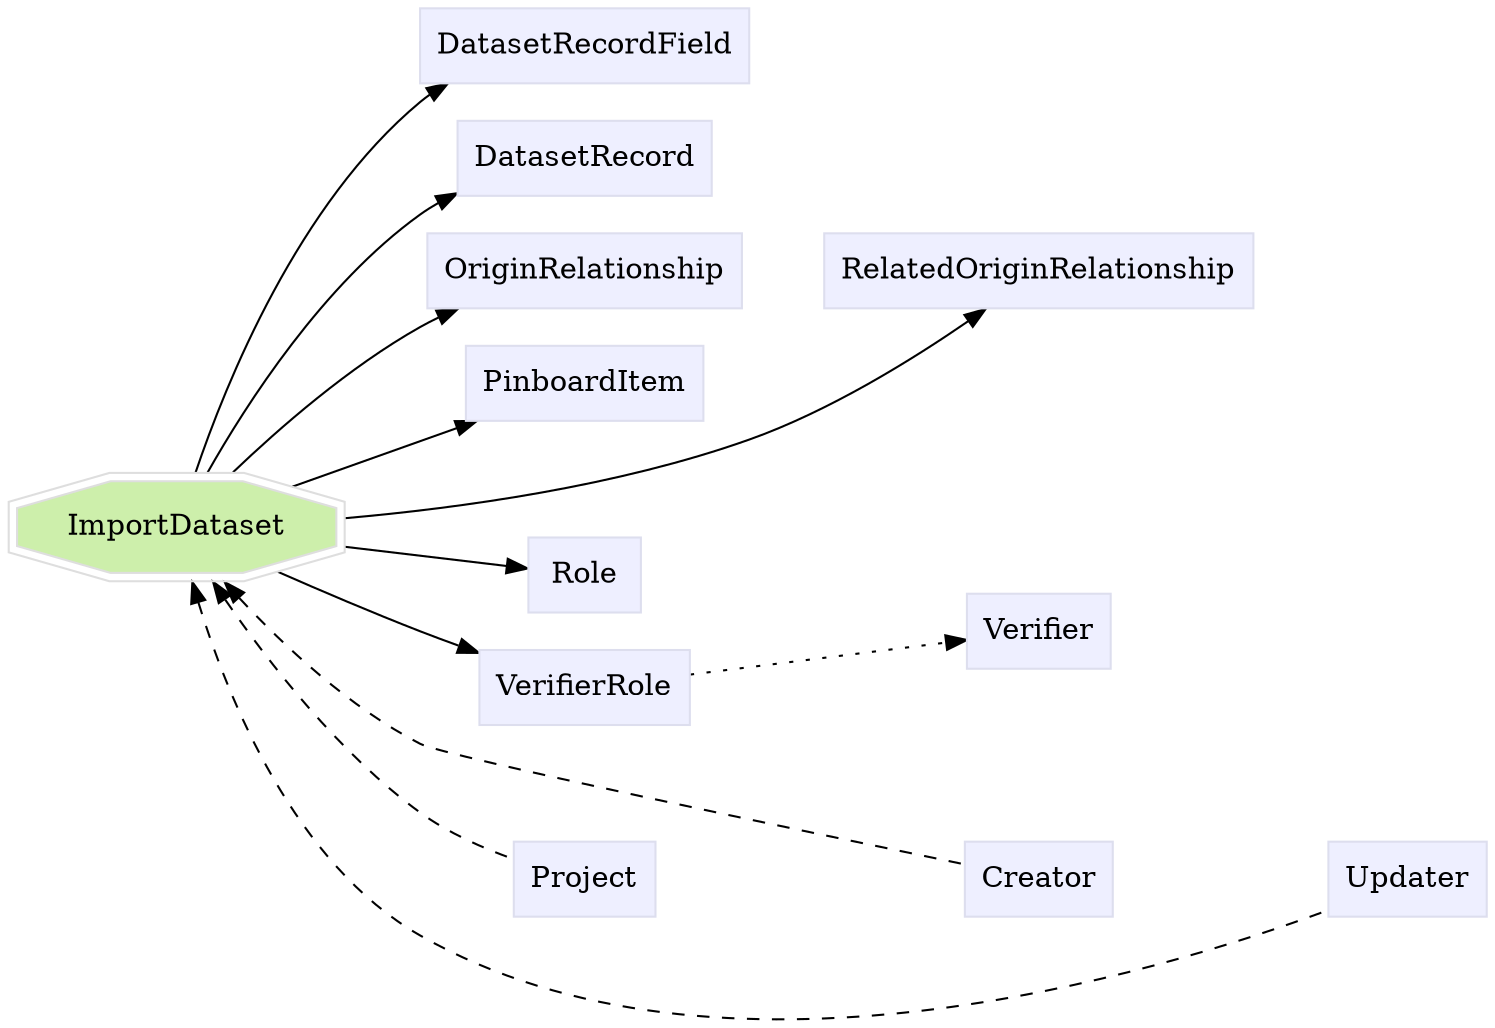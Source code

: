 digraph ImportDataset {
	graph [bb="0,0,598.36,484.54",
		label="",
		outputorder=edgesfirst,
		rankdir=LR
	];
	node [label="\N"];
	subgraph annotator_cluster {
		graph [rank=min];
	}
	subgraph core {
	}
	subgraph supporting {
		ImportDataset	[color="#dedede",
			fillcolor="#cdefab",
			group=target,
			height=0.61111,
			href="/develop/Data/models.html#import-dataset",
			label=ImportDataset,
			pos="73.432,235.54",
			shape=doubleoctagon,
			style=filled,
			target=_top,
			width=2.0398];
		DatasetRecordField	[color="#dddeee",
			fillcolor="#eeefff",
			group=supporting,
			height=0.5,
			href="/develop/Data/models.html#dataset-record-field",
			label=DatasetRecordField,
			pos="244.49,466.54",
			shape=box,
			style=filled,
			target=_top,
			width=1.7118];
		DatasetRecord	[color="#dddeee",
			fillcolor="#eeefff",
			group=supporting,
			height=0.5,
			href="/develop/Data/models.html#dataset-record",
			label=DatasetRecord,
			pos="244.49,412.54",
			shape=box,
			style=filled,
			target=_top,
			width=1.3264];
		OriginRelationship	[color="#dddeee",
			fillcolor="#eeefff",
			group=supporting,
			height=0.5,
			href="/develop/Data/models.html#origin-relationship",
			label=OriginRelationship,
			pos="244.49,358.54",
			shape=box,
			style=filled,
			target=_top,
			width=1.6597];
		PinboardItem	[color="#dddeee",
			fillcolor="#eeefff",
			group=supporting,
			height=0.5,
			href="/develop/Data/models.html#pinboard-item",
			label=PinboardItem,
			pos="244.49,304.54",
			shape=box,
			style=filled,
			target=_top,
			width=1.2535];
		RelatedOriginRelationship	[color="#dddeee",
			fillcolor="#eeefff",
			group=supporting,
			height=0.5,
			href="/develop/Data/models.html#related-origin-relationship",
			label=RelatedOriginRelationship,
			pos="422.49,358.54",
			shape=box,
			style=filled,
			target=_top,
			width=2.2326];
		Role	[color="#dddeee",
			fillcolor="#eeefff",
			group=supporting,
			height=0.5,
			href="/develop/Data/models.html#role",
			label=Role,
			pos="244.49,212.54",
			shape=box,
			style=filled,
			target=_top,
			width=0.75];
		VerifierRole	[color="#dddeee",
			fillcolor="#eeefff",
			group=supporting,
			height=0.5,
			href="/develop/Data/models.html#verifier-role",
			label=VerifierRole,
			pos="244.49,158.54",
			shape=box,
			style=filled,
			target=_top,
			width=1.1493];
		Verifier	[color="#dddeee",
			fillcolor="#eeefff",
			group=supporting,
			height=0.5,
			href="/develop/Data/models.html#verifier",
			label=Verifier,
			pos="422.49,185.54",
			shape=box,
			style=filled,
			target=_top,
			width=0.79514];
		Creator	[color="#dddeee",
			fillcolor="#eeefff",
			group=supporting,
			height=0.5,
			href="/develop/Data/models.html#creator",
			label=Creator,
			pos="422.49,66.542",
			shape=box,
			style=filled,
			target=_top,
			width=0.78472];
		Project	[color="#dddeee",
			fillcolor="#eeefff",
			group=supporting,
			height=0.5,
			href="/develop/Data/models.html#project",
			label=Project,
			pos="244.49,66.542",
			shape=box,
			style=filled,
			target=_top,
			width=0.75347];
		Updater	[color="#dddeee",
			fillcolor="#eeefff",
			group=supporting,
			height=0.5,
			href="/develop/Data/models.html#updater",
			label=Updater,
			pos="568.61,66.542",
			shape=box,
			style=filled,
			target=_top,
			width=0.82639];
	}
	ImportDataset -> DatasetRecordField	[pos="e,194.34,448.22 80.917,257.89 93.885,298.99 126.7,387.15 182.86,439.54 183.62,440.25 184.4,440.94 185.19,441.61"];
	ImportDataset -> DatasetRecord	[pos="e,196.34,394.59 85.697,257.98 102.79,290.07 138.08,349.19 182.86,385.54 184.15,386.59 185.48,387.6 186.85,388.58"];
	ImportDataset -> OriginRelationship	[pos="e,197.99,340.12 95.645,257.92 116.41,278.91 149.67,310.18 182.86,331.54 184.5,332.59 186.18,333.62 187.89,334.63"];
	ImportDataset -> PinboardItem	[pos="e,199.07,286.41 118.85,253.67 140.22,262.39 166.03,272.93 188.62,282.15"];
	ImportDataset -> RelatedOriginRelationship	[pos="e,401.45,340.33 147.17,240.62 194.01,245.83 255.38,256.35 306.11,277.54 338.47,291.06 370.74,314.81 392.89,333.11"];
	ImportDataset -> Role	[pos="e,217.09,216.13 147.11,225.65 167.32,222.9 188.46,220.03 205.77,217.67"];
	ImportDataset -> VerifierRole	[pos="e,202.69,176.62 115.57,216.42 135.81,207.05 160.58,195.64 182.86,185.54 185.96,184.14 189.16,182.7 192.38,181.25"];
	ImportDataset -> Creator	[dir=back,
		pos="s,91.956,213.07 99.172,204.56 119.36,181.25 149.86,150.23 182.86,131.54 201.45,121.02 335.33,87.578 394.03,73.209",
		style=dashed];
	ImportDataset -> Project	[dir=back,
		pos="s,87.868,213.27 94.022,203.71 113.66,173.74 146.19,129.03 182.86,98.542 193.02,90.098 205.77,82.96 216.95,77.584",
		style=dashed];
	ImportDataset -> Updater	[dir=back,
		pos="s,78.996,213.36 81.717,202.49 93.83,156.49 122.95,74.866 182.86,39.542 305.38,-32.692 363.41,11.631 502.86,39.542 514.93,41.956 \
527.55,46.668 538.41,51.489",
		style=dashed];
	OriginRelationship -> RelatedOriginRelationship	[pos="e,341.91,358.54 304.58,358.54 312.92,358.54 321.64,358.54 330.4,358.54",
		style=invis];
	Role -> Verifier	[pos="e,393.5,189.84 271.84,208.5 301.09,204.01 348.6,196.72 382.24,191.56",
		style=invis];
	VerifierRole -> Verifier	[pos="e,393.5,181.25 286.31,164.8 315.23,169.24 353.79,175.16 382.33,179.54",
		style=dotted];
	Creator -> Updater	[pos="e,538.79,66.542 450.94,66.542 472.55,66.542 503,66.542 527.38,66.542",
		style=invis];
	Project -> Creator	[pos="e,393.8,66.542 271.84,66.542 301.17,66.542 348.88,66.542 382.53,66.542",
		style=invis];
}
